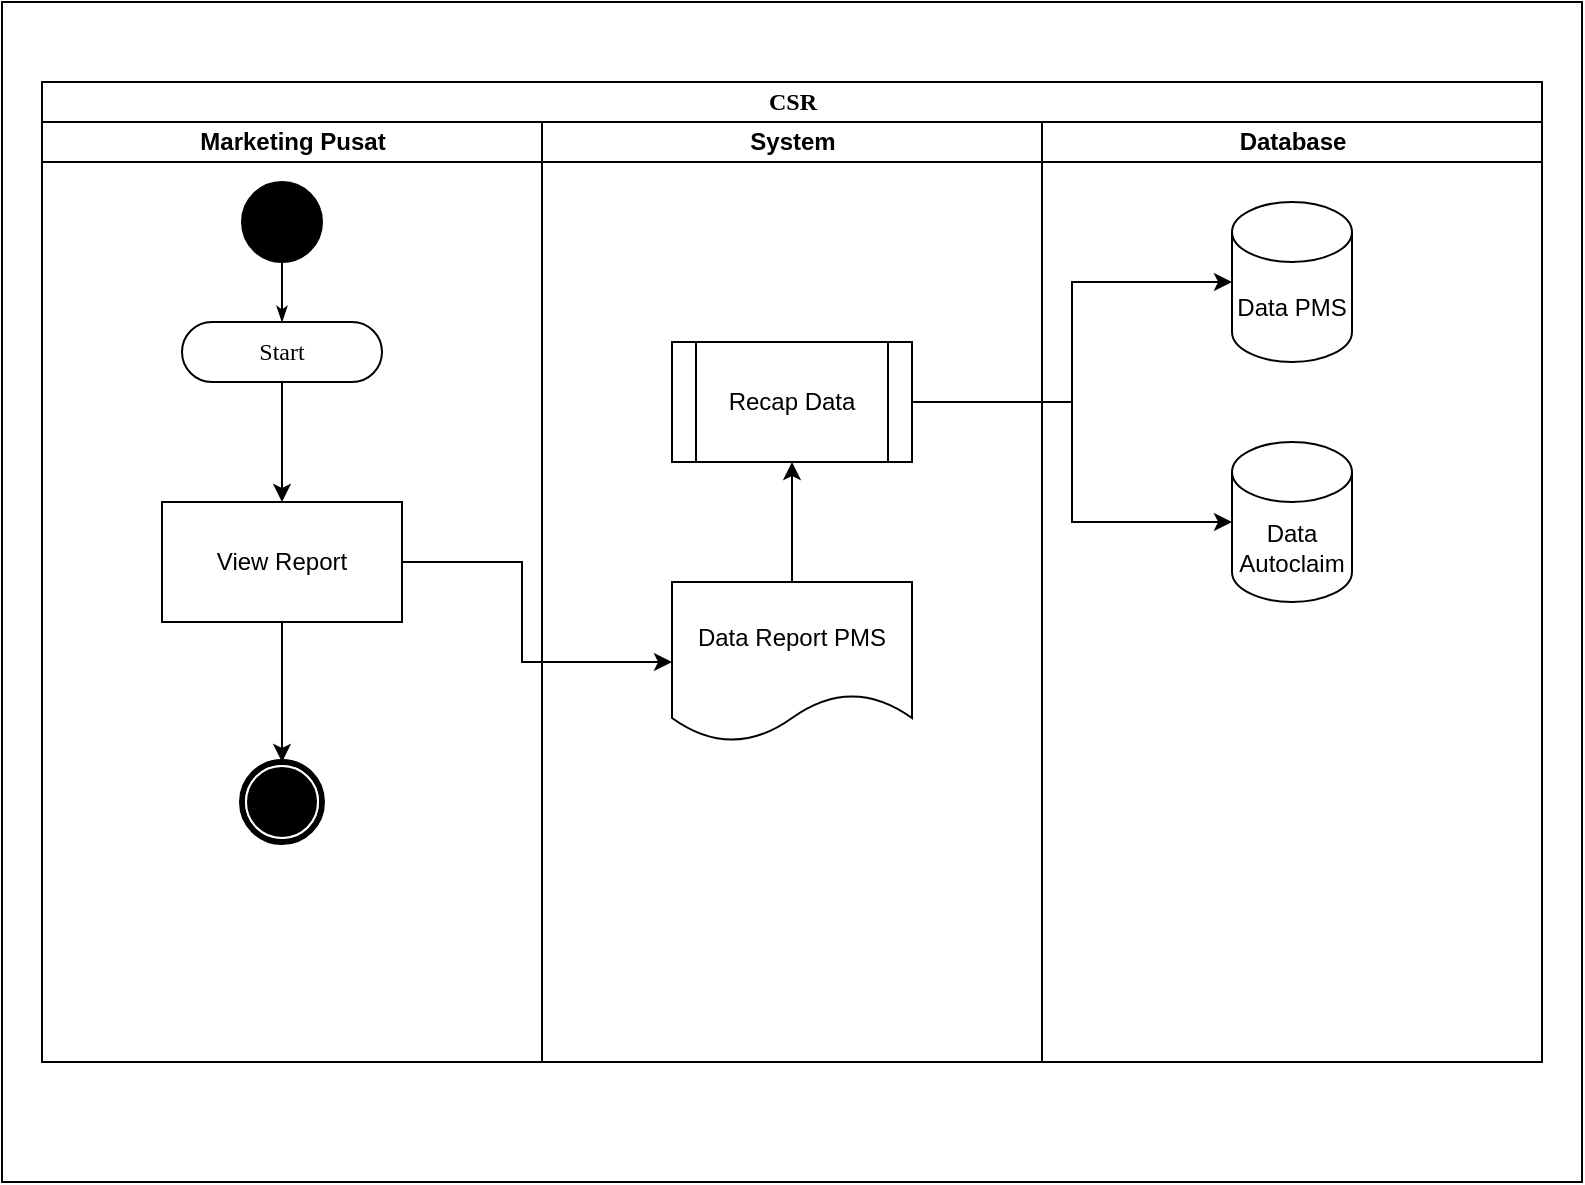 <mxfile version="26.0.15">
  <diagram name="Page-1" id="sOFMpilZNB5cvKreR1GH">
    <mxGraphModel dx="934" dy="1625" grid="1" gridSize="10" guides="1" tooltips="1" connect="1" arrows="1" fold="1" page="1" pageScale="1" pageWidth="850" pageHeight="1100" math="0" shadow="0">
      <root>
        <mxCell id="0" />
        <mxCell id="1" parent="0" />
        <mxCell id="Bi_WHDwyWcHoKQdKRRp5-1" value="" style="rounded=0;whiteSpace=wrap;html=1;" vertex="1" parent="1">
          <mxGeometry x="20" y="-20" width="790" height="590" as="geometry" />
        </mxCell>
        <mxCell id="Bi_WHDwyWcHoKQdKRRp5-2" value="CSR" style="swimlane;html=1;childLayout=stackLayout;startSize=20;rounded=0;shadow=0;comic=0;labelBackgroundColor=none;strokeWidth=1;fontFamily=Verdana;fontSize=12;align=center;" vertex="1" parent="1">
          <mxGeometry x="40" y="20" width="750" height="490" as="geometry" />
        </mxCell>
        <mxCell id="Bi_WHDwyWcHoKQdKRRp5-3" value="Marketing Pusat" style="swimlane;html=1;startSize=20;" vertex="1" parent="Bi_WHDwyWcHoKQdKRRp5-2">
          <mxGeometry y="20" width="250" height="470" as="geometry" />
        </mxCell>
        <mxCell id="Bi_WHDwyWcHoKQdKRRp5-4" value="" style="ellipse;whiteSpace=wrap;html=1;rounded=0;shadow=0;comic=0;labelBackgroundColor=none;strokeWidth=1;fillColor=#000000;fontFamily=Verdana;fontSize=12;align=center;" vertex="1" parent="Bi_WHDwyWcHoKQdKRRp5-3">
          <mxGeometry x="100" y="30" width="40" height="40" as="geometry" />
        </mxCell>
        <mxCell id="Bi_WHDwyWcHoKQdKRRp5-5" value="Start" style="rounded=1;whiteSpace=wrap;html=1;shadow=0;comic=0;labelBackgroundColor=none;strokeWidth=1;fontFamily=Verdana;fontSize=12;align=center;arcSize=50;" vertex="1" parent="Bi_WHDwyWcHoKQdKRRp5-3">
          <mxGeometry x="70" y="100" width="100" height="30" as="geometry" />
        </mxCell>
        <mxCell id="Bi_WHDwyWcHoKQdKRRp5-6" style="edgeStyle=orthogonalEdgeStyle;rounded=0;html=1;labelBackgroundColor=none;startArrow=none;startFill=0;startSize=5;endArrow=classicThin;endFill=1;endSize=5;jettySize=auto;orthogonalLoop=1;strokeWidth=1;fontFamily=Verdana;fontSize=12" edge="1" parent="Bi_WHDwyWcHoKQdKRRp5-3" source="Bi_WHDwyWcHoKQdKRRp5-4" target="Bi_WHDwyWcHoKQdKRRp5-5">
          <mxGeometry relative="1" as="geometry" />
        </mxCell>
        <mxCell id="Bi_WHDwyWcHoKQdKRRp5-7" value="" style="shape=mxgraph.bpmn.shape;html=1;verticalLabelPosition=bottom;labelBackgroundColor=#ffffff;verticalAlign=top;perimeter=ellipsePerimeter;outline=end;symbol=terminate;rounded=0;shadow=0;comic=0;strokeWidth=1;fontFamily=Verdana;fontSize=12;align=center;" vertex="1" parent="Bi_WHDwyWcHoKQdKRRp5-3">
          <mxGeometry x="100" y="320" width="40" height="40" as="geometry" />
        </mxCell>
        <mxCell id="Bi_WHDwyWcHoKQdKRRp5-8" style="edgeStyle=orthogonalEdgeStyle;rounded=0;orthogonalLoop=1;jettySize=auto;html=1;exitX=0.5;exitY=1;exitDx=0;exitDy=0;" edge="1" parent="Bi_WHDwyWcHoKQdKRRp5-3" source="Bi_WHDwyWcHoKQdKRRp5-9" target="Bi_WHDwyWcHoKQdKRRp5-7">
          <mxGeometry relative="1" as="geometry" />
        </mxCell>
        <mxCell id="Bi_WHDwyWcHoKQdKRRp5-9" value="View Report" style="rounded=0;whiteSpace=wrap;html=1;" vertex="1" parent="Bi_WHDwyWcHoKQdKRRp5-3">
          <mxGeometry x="60" y="190" width="120" height="60" as="geometry" />
        </mxCell>
        <mxCell id="Bi_WHDwyWcHoKQdKRRp5-10" style="edgeStyle=orthogonalEdgeStyle;rounded=0;orthogonalLoop=1;jettySize=auto;html=1;exitX=0.5;exitY=1;exitDx=0;exitDy=0;" edge="1" parent="Bi_WHDwyWcHoKQdKRRp5-3" source="Bi_WHDwyWcHoKQdKRRp5-5" target="Bi_WHDwyWcHoKQdKRRp5-9">
          <mxGeometry relative="1" as="geometry" />
        </mxCell>
        <mxCell id="Bi_WHDwyWcHoKQdKRRp5-11" value="System" style="swimlane;html=1;startSize=20;" vertex="1" parent="Bi_WHDwyWcHoKQdKRRp5-2">
          <mxGeometry x="250" y="20" width="250" height="470" as="geometry" />
        </mxCell>
        <mxCell id="Bi_WHDwyWcHoKQdKRRp5-12" value="Recap Data" style="shape=process;whiteSpace=wrap;html=1;backgroundOutline=1;" vertex="1" parent="Bi_WHDwyWcHoKQdKRRp5-11">
          <mxGeometry x="65" y="110" width="120" height="60" as="geometry" />
        </mxCell>
        <mxCell id="Bi_WHDwyWcHoKQdKRRp5-13" value="Data Report PMS" style="shape=document;whiteSpace=wrap;html=1;boundedLbl=1;" vertex="1" parent="Bi_WHDwyWcHoKQdKRRp5-11">
          <mxGeometry x="65" y="230" width="120" height="80" as="geometry" />
        </mxCell>
        <mxCell id="Bi_WHDwyWcHoKQdKRRp5-14" style="edgeStyle=orthogonalEdgeStyle;rounded=0;orthogonalLoop=1;jettySize=auto;html=1;exitX=0.5;exitY=0;exitDx=0;exitDy=0;entryX=0.5;entryY=1;entryDx=0;entryDy=0;" edge="1" parent="Bi_WHDwyWcHoKQdKRRp5-11" source="Bi_WHDwyWcHoKQdKRRp5-13" target="Bi_WHDwyWcHoKQdKRRp5-12">
          <mxGeometry relative="1" as="geometry" />
        </mxCell>
        <mxCell id="Bi_WHDwyWcHoKQdKRRp5-15" value="Database" style="swimlane;html=1;startSize=20;" vertex="1" parent="Bi_WHDwyWcHoKQdKRRp5-2">
          <mxGeometry x="500" y="20" width="250" height="470" as="geometry" />
        </mxCell>
        <mxCell id="Bi_WHDwyWcHoKQdKRRp5-16" value="Data Autoclaim" style="shape=cylinder3;whiteSpace=wrap;html=1;boundedLbl=1;backgroundOutline=1;size=15;" vertex="1" parent="Bi_WHDwyWcHoKQdKRRp5-15">
          <mxGeometry x="95" y="160" width="60" height="80" as="geometry" />
        </mxCell>
        <mxCell id="Bi_WHDwyWcHoKQdKRRp5-17" value="Data PMS" style="shape=cylinder3;whiteSpace=wrap;html=1;boundedLbl=1;backgroundOutline=1;size=15;" vertex="1" parent="Bi_WHDwyWcHoKQdKRRp5-15">
          <mxGeometry x="95" y="40" width="60" height="80" as="geometry" />
        </mxCell>
        <mxCell id="Bi_WHDwyWcHoKQdKRRp5-18" style="edgeStyle=orthogonalEdgeStyle;rounded=0;orthogonalLoop=1;jettySize=auto;html=1;exitX=1;exitY=0.5;exitDx=0;exitDy=0;" edge="1" parent="Bi_WHDwyWcHoKQdKRRp5-2" source="Bi_WHDwyWcHoKQdKRRp5-12" target="Bi_WHDwyWcHoKQdKRRp5-17">
          <mxGeometry relative="1" as="geometry" />
        </mxCell>
        <mxCell id="Bi_WHDwyWcHoKQdKRRp5-19" style="edgeStyle=orthogonalEdgeStyle;rounded=0;orthogonalLoop=1;jettySize=auto;html=1;exitX=1;exitY=0.5;exitDx=0;exitDy=0;" edge="1" parent="Bi_WHDwyWcHoKQdKRRp5-2" source="Bi_WHDwyWcHoKQdKRRp5-12" target="Bi_WHDwyWcHoKQdKRRp5-16">
          <mxGeometry relative="1" as="geometry" />
        </mxCell>
        <mxCell id="Bi_WHDwyWcHoKQdKRRp5-20" style="edgeStyle=orthogonalEdgeStyle;rounded=0;orthogonalLoop=1;jettySize=auto;html=1;exitX=1;exitY=0.5;exitDx=0;exitDy=0;entryX=0;entryY=0.5;entryDx=0;entryDy=0;" edge="1" parent="Bi_WHDwyWcHoKQdKRRp5-2" source="Bi_WHDwyWcHoKQdKRRp5-9" target="Bi_WHDwyWcHoKQdKRRp5-13">
          <mxGeometry relative="1" as="geometry">
            <Array as="points">
              <mxPoint x="240" y="240" />
              <mxPoint x="240" y="290" />
            </Array>
          </mxGeometry>
        </mxCell>
      </root>
    </mxGraphModel>
  </diagram>
</mxfile>
